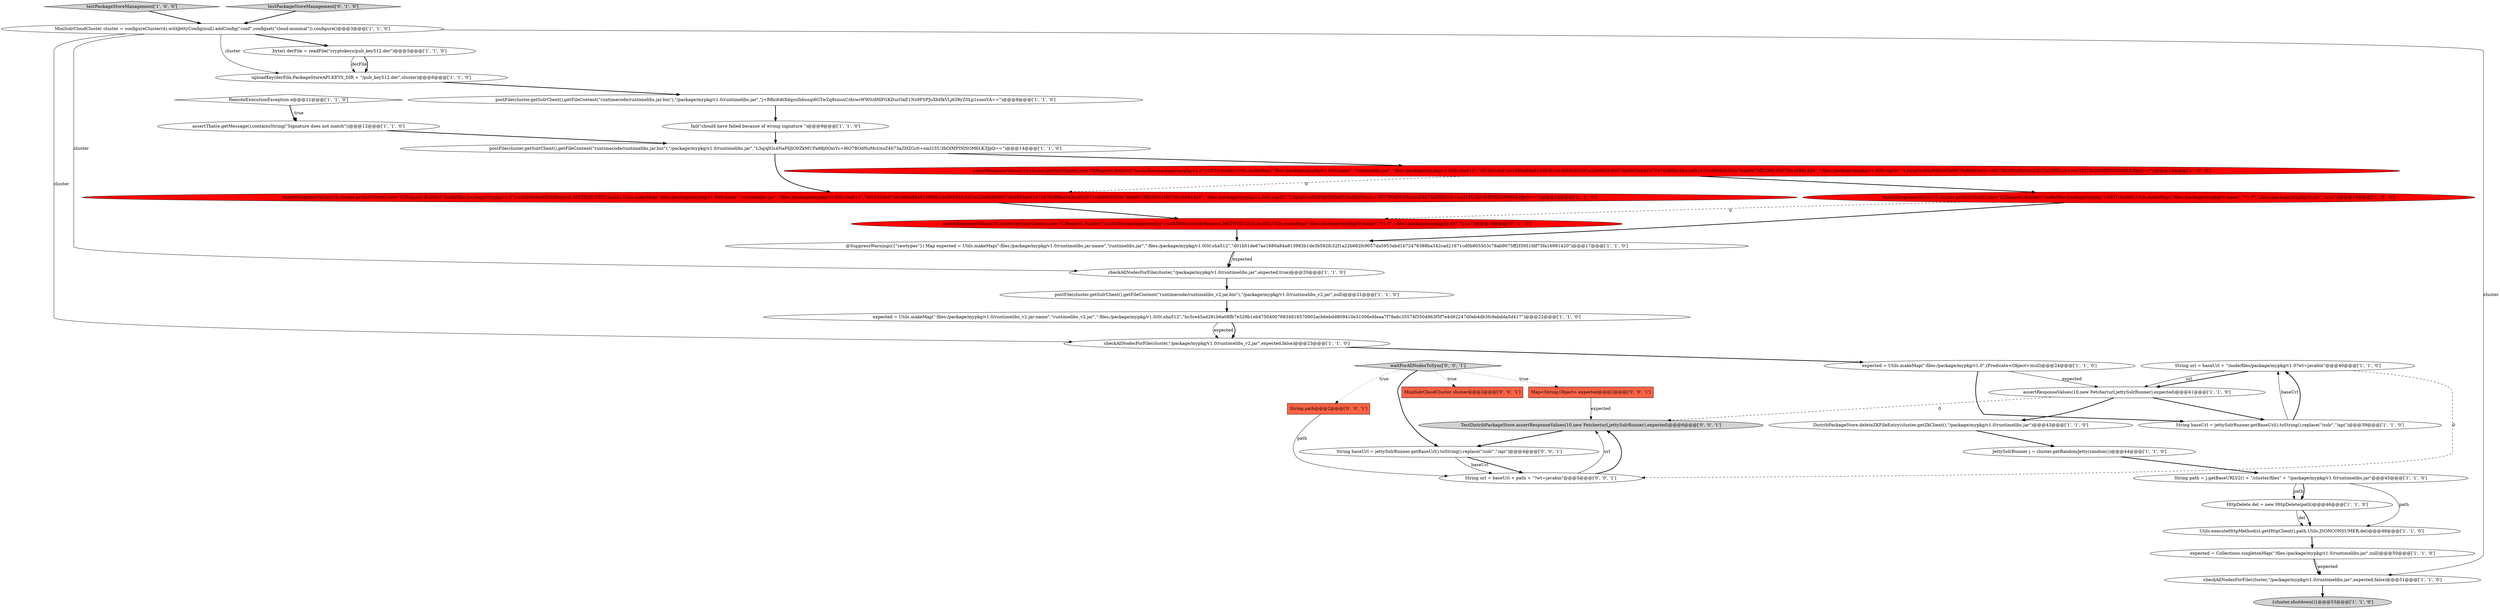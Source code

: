 digraph {
36 [style = filled, label = "Map<String,Object> expected@@@2@@@['0', '0', '1']", fillcolor = tomato, shape = box image = "AAA0AAABBB3BBB"];
25 [style = filled, label = "checkAllNodesForFile(cluster,\"/package/mypkg/v1.0/runtimelibs.jar\",expected,false)@@@51@@@['1', '1', '0']", fillcolor = white, shape = ellipse image = "AAA0AAABBB1BBB"];
31 [style = filled, label = "String url = baseUrl + path + \"?wt=javabin\"@@@5@@@['0', '0', '1']", fillcolor = white, shape = ellipse image = "AAA0AAABBB3BBB"];
12 [style = filled, label = "expected = Utils.makeMap(\":files:/package/mypkg/v1.0\",(Predicate<Object>)null)@@@24@@@['1', '1', '0']", fillcolor = white, shape = ellipse image = "AAA0AAABBB1BBB"];
34 [style = filled, label = "MiniSolrCloudCluster cluster@@@2@@@['0', '0', '1']", fillcolor = tomato, shape = box image = "AAA0AAABBB3BBB"];
11 [style = filled, label = "@SuppressWarnings({\"rawtypes\"}) Map expected = Utils.makeMap(\":files:/package/mypkg/v1.0/runtimelibs.jar:name\",\"runtimelibs.jar\",\":files:/package/mypkg/v1.0(0(:sha512\",\"d01b51de67ae1680a84a813983b1de3b592fc32f1a22b662fc9057da5953abd1b72476388ba342cad21671cd0b805503c78ab9075ff2f3951fdf75fa16981420\")@@@17@@@['1', '1', '0']", fillcolor = white, shape = ellipse image = "AAA0AAABBB1BBB"];
0 [style = filled, label = "expected = Utils.makeMap(\":files:/package/mypkg/v1.0/runtimelibs_v2.jar:name\",\"runtimelibs_v2.jar\",\":files:/package/mypkg/v1.0(0(:sha512\",\"bc5ce45ad281b6a08fb7e529b1eb475040076834816570902acb6ebdd809410e31006efdeaa7f78a6c35574f3504963f5f7e4d92247d0eb4db3fc9abdda5d417\")@@@22@@@['1', '1', '0']", fillcolor = white, shape = ellipse image = "AAA0AAABBB1BBB"];
4 [style = filled, label = "assertResponseValues(10,cluster.getSolrClient(),new V2Request.Builder(\"/node/files/package/mypkg/v1.0\").GET().build(),Utils.makeMap(\":files:/package/mypkg/v1.0(0(:name\",\"runtimelibs.jar\",\":files:/package/mypkg/v1.0(0(:sha512\",\"d01b51de67ae1680a84a813983b1de3b592fc32f1a22b662fc9057da5953abd1b72476388ba342cad21671cd0b805503c78ab9075ff2f3951fdf75fa16981420\",\":files:/package/mypkg/v1.0(0(:sig(0(\",\"L3q/qIGs4NaF6JiO0ZkMUFa88j0OmYc+I6O7BOdNuMct/xoZ4h73aZHZGc0+nmI1f/U3bOlMPINlSOM6LK3JpQ==\"))@@@15@@@['1', '0', '0']", fillcolor = red, shape = ellipse image = "AAA1AAABBB1BBB"];
21 [style = filled, label = "{cluster.shutdown()}@@@53@@@['1', '1', '0']", fillcolor = lightgray, shape = ellipse image = "AAA0AAABBB1BBB"];
7 [style = filled, label = "postFile(cluster.getSolrClient(),getFileContent(\"runtimecode/runtimelibs.jar.bin\"),\"/package/mypkg/v1.0/runtimelibs.jar\",\"j+Rflxi64tXdqosIhbusqi6GTwZq8znunC/dzwcWW0/dHlFGKDurOaE1Nz9FSPJuXbHkVLj638yZ0Lp1ssnoYA==\")@@@8@@@['1', '1', '0']", fillcolor = white, shape = ellipse image = "AAA0AAABBB1BBB"];
22 [style = filled, label = "DistribPackageStore.deleteZKFileEntry(cluster.getZkClient(),\"/package/mypkg/v1.0/runtimelibs.jar\")@@@43@@@['1', '1', '0']", fillcolor = white, shape = ellipse image = "AAA0AAABBB1BBB"];
20 [style = filled, label = "fail(\"should have failed because of wrong signature \")@@@9@@@['1', '1', '0']", fillcolor = white, shape = ellipse image = "AAA0AAABBB1BBB"];
28 [style = filled, label = "assertResponseValues(10,cluster.getSolrClient(),new V2Request.Builder(\"/node/files/package/mypkg/v1.0\").withMethod(SolrRequest.METHOD.GET).build(),Utils.makeMap(\":files:/package/mypkg/v1.0(0(:name\",\"runtimelibs.jar\",\":files:/package/mypkg/v1.0(0(:sha512\",\"d01b51de67ae1680a84a813983b1de3b592fc32f1a22b662fc9057da5953abd1b72476388ba342cad21671cd0b805503c78ab9075ff2f3951fdf75fa16981420\",\":files:/package/mypkg/v1.0(0(:sig(0(\",\"L3q/qIGs4NaF6JiO0ZkMUFa88j0OmYc+I6O7BOdNuMct/xoZ4h73aZHZGc0+nmI1f/U3bOlMPINlSOM6LK3JpQ==\"))@@@15@@@['0', '1', '0']", fillcolor = red, shape = ellipse image = "AAA1AAABBB2BBB"];
5 [style = filled, label = "assertThat(e.getMessage(),containsString(\"Signature does not match\"))@@@12@@@['1', '1', '0']", fillcolor = white, shape = ellipse image = "AAA0AAABBB1BBB"];
29 [style = filled, label = "assertResponseValues(10,cluster.getSolrClient(),new V2Request.Builder(\"/node/files/package/mypkg\").withMethod(SolrRequest.METHOD.GET).build(),Utils.makeMap(\":files:/package/mypkg(0(:name\",\"v1.0\",\":files:/package/mypkg(0(:dir\",\"true\"))@@@16@@@['0', '1', '0']", fillcolor = red, shape = ellipse image = "AAA1AAABBB2BBB"];
18 [style = filled, label = "testPackageStoreManagement['1', '0', '0']", fillcolor = lightgray, shape = diamond image = "AAA0AAABBB1BBB"];
10 [style = filled, label = "MiniSolrCloudCluster cluster = configureCluster(4).withJettyConfig(null).addConfig(\"conf\",configset(\"cloud-minimal\")).configure()@@@3@@@['1', '1', '0']", fillcolor = white, shape = ellipse image = "AAA0AAABBB1BBB"];
6 [style = filled, label = "expected = Collections.singletonMap(\":files:/package/mypkg/v1.0/runtimelibs.jar\",null)@@@50@@@['1', '1', '0']", fillcolor = white, shape = ellipse image = "AAA0AAABBB1BBB"];
30 [style = filled, label = "testPackageStoreManagement['0', '1', '0']", fillcolor = lightgray, shape = diamond image = "AAA0AAABBB2BBB"];
15 [style = filled, label = "uploadKey(derFile,PackageStoreAPI.KEYS_DIR + \"/pub_key512.der\",cluster)@@@6@@@['1', '1', '0']", fillcolor = white, shape = ellipse image = "AAA0AAABBB1BBB"];
3 [style = filled, label = "checkAllNodesForFile(cluster,\"/package/mypkg/v1.0/runtimelibs_v2.jar\",expected,false)@@@23@@@['1', '1', '0']", fillcolor = white, shape = ellipse image = "AAA0AAABBB1BBB"];
32 [style = filled, label = "waitForAllNodesToSync['0', '0', '1']", fillcolor = lightgray, shape = diamond image = "AAA0AAABBB3BBB"];
27 [style = filled, label = "HttpDelete del = new HttpDelete(path)@@@46@@@['1', '1', '0']", fillcolor = white, shape = ellipse image = "AAA0AAABBB1BBB"];
8 [style = filled, label = "postFile(cluster.getSolrClient(),getFileContent(\"runtimecode/runtimelibs.jar.bin\"),\"/package/mypkg/v1.0/runtimelibs.jar\",\"L3q/qIGs4NaF6JiO0ZkMUFa88j0OmYc+I6O7BOdNuMct/xoZ4h73aZHZGc0+nmI1f/U3bOlMPINlSOM6LK3JpQ==\")@@@14@@@['1', '1', '0']", fillcolor = white, shape = ellipse image = "AAA0AAABBB1BBB"];
19 [style = filled, label = "assertResponseValues(10,new Fetcher(url,jettySolrRunner),expected)@@@41@@@['1', '1', '0']", fillcolor = white, shape = ellipse image = "AAA0AAABBB1BBB"];
23 [style = filled, label = "postFile(cluster.getSolrClient(),getFileContent(\"runtimecode/runtimelibs_v2.jar.bin\"),\"/package/mypkg/v1.0/runtimelibs_v2.jar\",null)@@@21@@@['1', '1', '0']", fillcolor = white, shape = ellipse image = "AAA0AAABBB1BBB"];
37 [style = filled, label = "TestDistribPackageStore.assertResponseValues(10,new Fetcher(url,jettySolrRunner),expected)@@@6@@@['0', '0', '1']", fillcolor = lightgray, shape = ellipse image = "AAA0AAABBB3BBB"];
16 [style = filled, label = "RemoteExecutionException e@@@11@@@['1', '1', '0']", fillcolor = white, shape = diamond image = "AAA0AAABBB1BBB"];
33 [style = filled, label = "String baseUrl = jettySolrRunner.getBaseUrl().toString().replace(\"/solr\",\"/api\")@@@4@@@['0', '0', '1']", fillcolor = white, shape = ellipse image = "AAA0AAABBB3BBB"];
2 [style = filled, label = "String path = j.getBaseURLV2() + \"/cluster/files\" + \"/package/mypkg/v1.0/runtimelibs.jar\"@@@45@@@['1', '1', '0']", fillcolor = white, shape = ellipse image = "AAA0AAABBB1BBB"];
1 [style = filled, label = "String baseUrl = jettySolrRunner.getBaseUrl().toString().replace(\"/solr\",\"/api\")@@@39@@@['1', '1', '0']", fillcolor = white, shape = ellipse image = "AAA0AAABBB1BBB"];
35 [style = filled, label = "String path@@@2@@@['0', '0', '1']", fillcolor = tomato, shape = box image = "AAA0AAABBB3BBB"];
24 [style = filled, label = "String url = baseUrl + \"/node/files/package/mypkg/v1.0?wt=javabin\"@@@40@@@['1', '1', '0']", fillcolor = white, shape = ellipse image = "AAA0AAABBB1BBB"];
14 [style = filled, label = "byte(( derFile = readFile(\"cryptokeys/pub_key512.der\")@@@5@@@['1', '1', '0']", fillcolor = white, shape = ellipse image = "AAA0AAABBB1BBB"];
26 [style = filled, label = "JettySolrRunner j = cluster.getRandomJetty(random())@@@44@@@['1', '1', '0']", fillcolor = white, shape = ellipse image = "AAA0AAABBB1BBB"];
17 [style = filled, label = "assertResponseValues(10,cluster.getSolrClient(),new V2Request.Builder(\"/node/files/package/mypkg\").GET().build(),Utils.makeMap(\":files:/package/mypkg(0(:name\",\"v1.0\",\":files:/package/mypkg(0(:dir\",\"true\"))@@@16@@@['1', '0', '0']", fillcolor = red, shape = ellipse image = "AAA1AAABBB1BBB"];
9 [style = filled, label = "checkAllNodesForFile(cluster,\"/package/mypkg/v1.0/runtimelibs.jar\",expected,true)@@@20@@@['1', '1', '0']", fillcolor = white, shape = ellipse image = "AAA0AAABBB1BBB"];
13 [style = filled, label = "Utils.executeHttpMethod(cl.getHttpClient(),path,Utils.JSONCONSUMER,del)@@@48@@@['1', '1', '0']", fillcolor = white, shape = ellipse image = "AAA0AAABBB1BBB"];
0->3 [style = bold, label=""];
22->26 [style = bold, label=""];
27->13 [style = bold, label=""];
5->8 [style = bold, label=""];
8->28 [style = bold, label=""];
28->29 [style = bold, label=""];
31->37 [style = bold, label=""];
35->31 [style = solid, label="path"];
24->19 [style = bold, label=""];
4->17 [style = bold, label=""];
15->7 [style = bold, label=""];
32->34 [style = dotted, label="true"];
32->35 [style = dotted, label="true"];
10->14 [style = bold, label=""];
7->20 [style = bold, label=""];
3->12 [style = bold, label=""];
32->36 [style = dotted, label="true"];
11->9 [style = bold, label=""];
12->1 [style = bold, label=""];
23->0 [style = bold, label=""];
24->19 [style = solid, label="url"];
1->24 [style = solid, label="baseUrl"];
2->27 [style = solid, label="path"];
32->33 [style = bold, label=""];
0->3 [style = solid, label="expected"];
17->29 [style = dashed, label="0"];
14->15 [style = solid, label="derFile"];
4->28 [style = dashed, label="0"];
11->9 [style = solid, label="expected"];
9->23 [style = bold, label=""];
2->13 [style = solid, label="path"];
12->19 [style = solid, label="expected"];
19->1 [style = bold, label=""];
26->2 [style = bold, label=""];
20->8 [style = bold, label=""];
10->15 [style = solid, label="cluster"];
10->9 [style = solid, label="cluster"];
10->25 [style = solid, label="cluster"];
18->10 [style = bold, label=""];
27->13 [style = solid, label="del"];
36->37 [style = solid, label="expected"];
1->24 [style = bold, label=""];
24->31 [style = dashed, label="0"];
16->5 [style = dotted, label="true"];
30->10 [style = bold, label=""];
16->5 [style = bold, label=""];
2->27 [style = bold, label=""];
33->31 [style = bold, label=""];
31->37 [style = solid, label="url"];
14->15 [style = bold, label=""];
8->4 [style = bold, label=""];
13->6 [style = bold, label=""];
37->33 [style = bold, label=""];
33->31 [style = solid, label="baseUrl"];
19->22 [style = bold, label=""];
6->25 [style = solid, label="expected"];
19->37 [style = dashed, label="0"];
29->11 [style = bold, label=""];
25->21 [style = bold, label=""];
6->25 [style = bold, label=""];
17->11 [style = bold, label=""];
10->3 [style = solid, label="cluster"];
}
